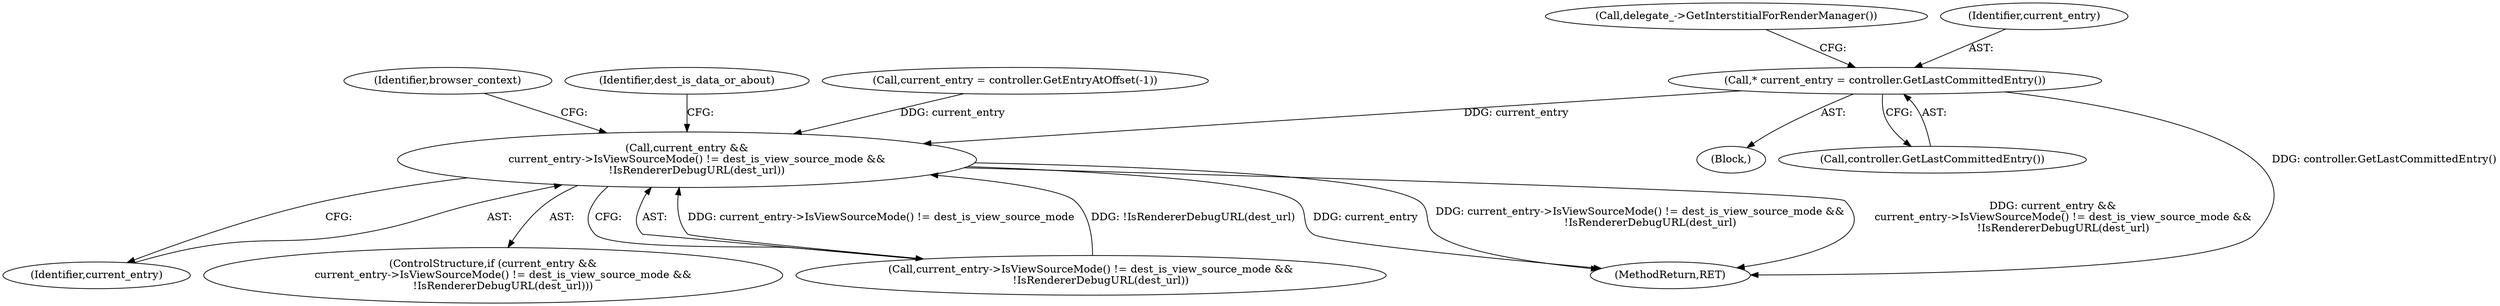 digraph "0_Chrome_adca986a53b31b6da4cb22f8e755f6856daea89a_0@pointer" {
"1000238" [label="(Call,* current_entry = controller.GetLastCommittedEntry())"];
"1000250" [label="(Call,current_entry &&\n      current_entry->IsViewSourceMode() != dest_is_view_source_mode &&\n      !IsRendererDebugURL(dest_url))"];
"1000110" [label="(Block,)"];
"1000251" [label="(Identifier,current_entry)"];
"1000249" [label="(ControlStructure,if (current_entry &&\n      current_entry->IsViewSourceMode() != dest_is_view_source_mode &&\n      !IsRendererDebugURL(dest_url)))"];
"1000252" [label="(Call,current_entry->IsViewSourceMode() != dest_is_view_source_mode &&\n      !IsRendererDebugURL(dest_url))"];
"1000242" [label="(Call,delegate_->GetInterstitialForRenderManager())"];
"1000262" [label="(Identifier,browser_context)"];
"1000240" [label="(Call,controller.GetLastCommittedEntry())"];
"1000383" [label="(MethodReturn,RET)"];
"1000250" [label="(Call,current_entry &&\n      current_entry->IsViewSourceMode() != dest_is_view_source_mode &&\n      !IsRendererDebugURL(dest_url))"];
"1000269" [label="(Identifier,dest_is_data_or_about)"];
"1000238" [label="(Call,* current_entry = controller.GetLastCommittedEntry())"];
"1000239" [label="(Identifier,current_entry)"];
"1000244" [label="(Call,current_entry = controller.GetEntryAtOffset(-1))"];
"1000238" -> "1000110"  [label="AST: "];
"1000238" -> "1000240"  [label="CFG: "];
"1000239" -> "1000238"  [label="AST: "];
"1000240" -> "1000238"  [label="AST: "];
"1000242" -> "1000238"  [label="CFG: "];
"1000238" -> "1000383"  [label="DDG: controller.GetLastCommittedEntry()"];
"1000238" -> "1000250"  [label="DDG: current_entry"];
"1000250" -> "1000249"  [label="AST: "];
"1000250" -> "1000251"  [label="CFG: "];
"1000250" -> "1000252"  [label="CFG: "];
"1000251" -> "1000250"  [label="AST: "];
"1000252" -> "1000250"  [label="AST: "];
"1000262" -> "1000250"  [label="CFG: "];
"1000269" -> "1000250"  [label="CFG: "];
"1000250" -> "1000383"  [label="DDG: current_entry"];
"1000250" -> "1000383"  [label="DDG: current_entry->IsViewSourceMode() != dest_is_view_source_mode &&\n      !IsRendererDebugURL(dest_url)"];
"1000250" -> "1000383"  [label="DDG: current_entry &&\n      current_entry->IsViewSourceMode() != dest_is_view_source_mode &&\n      !IsRendererDebugURL(dest_url)"];
"1000244" -> "1000250"  [label="DDG: current_entry"];
"1000252" -> "1000250"  [label="DDG: current_entry->IsViewSourceMode() != dest_is_view_source_mode"];
"1000252" -> "1000250"  [label="DDG: !IsRendererDebugURL(dest_url)"];
}

